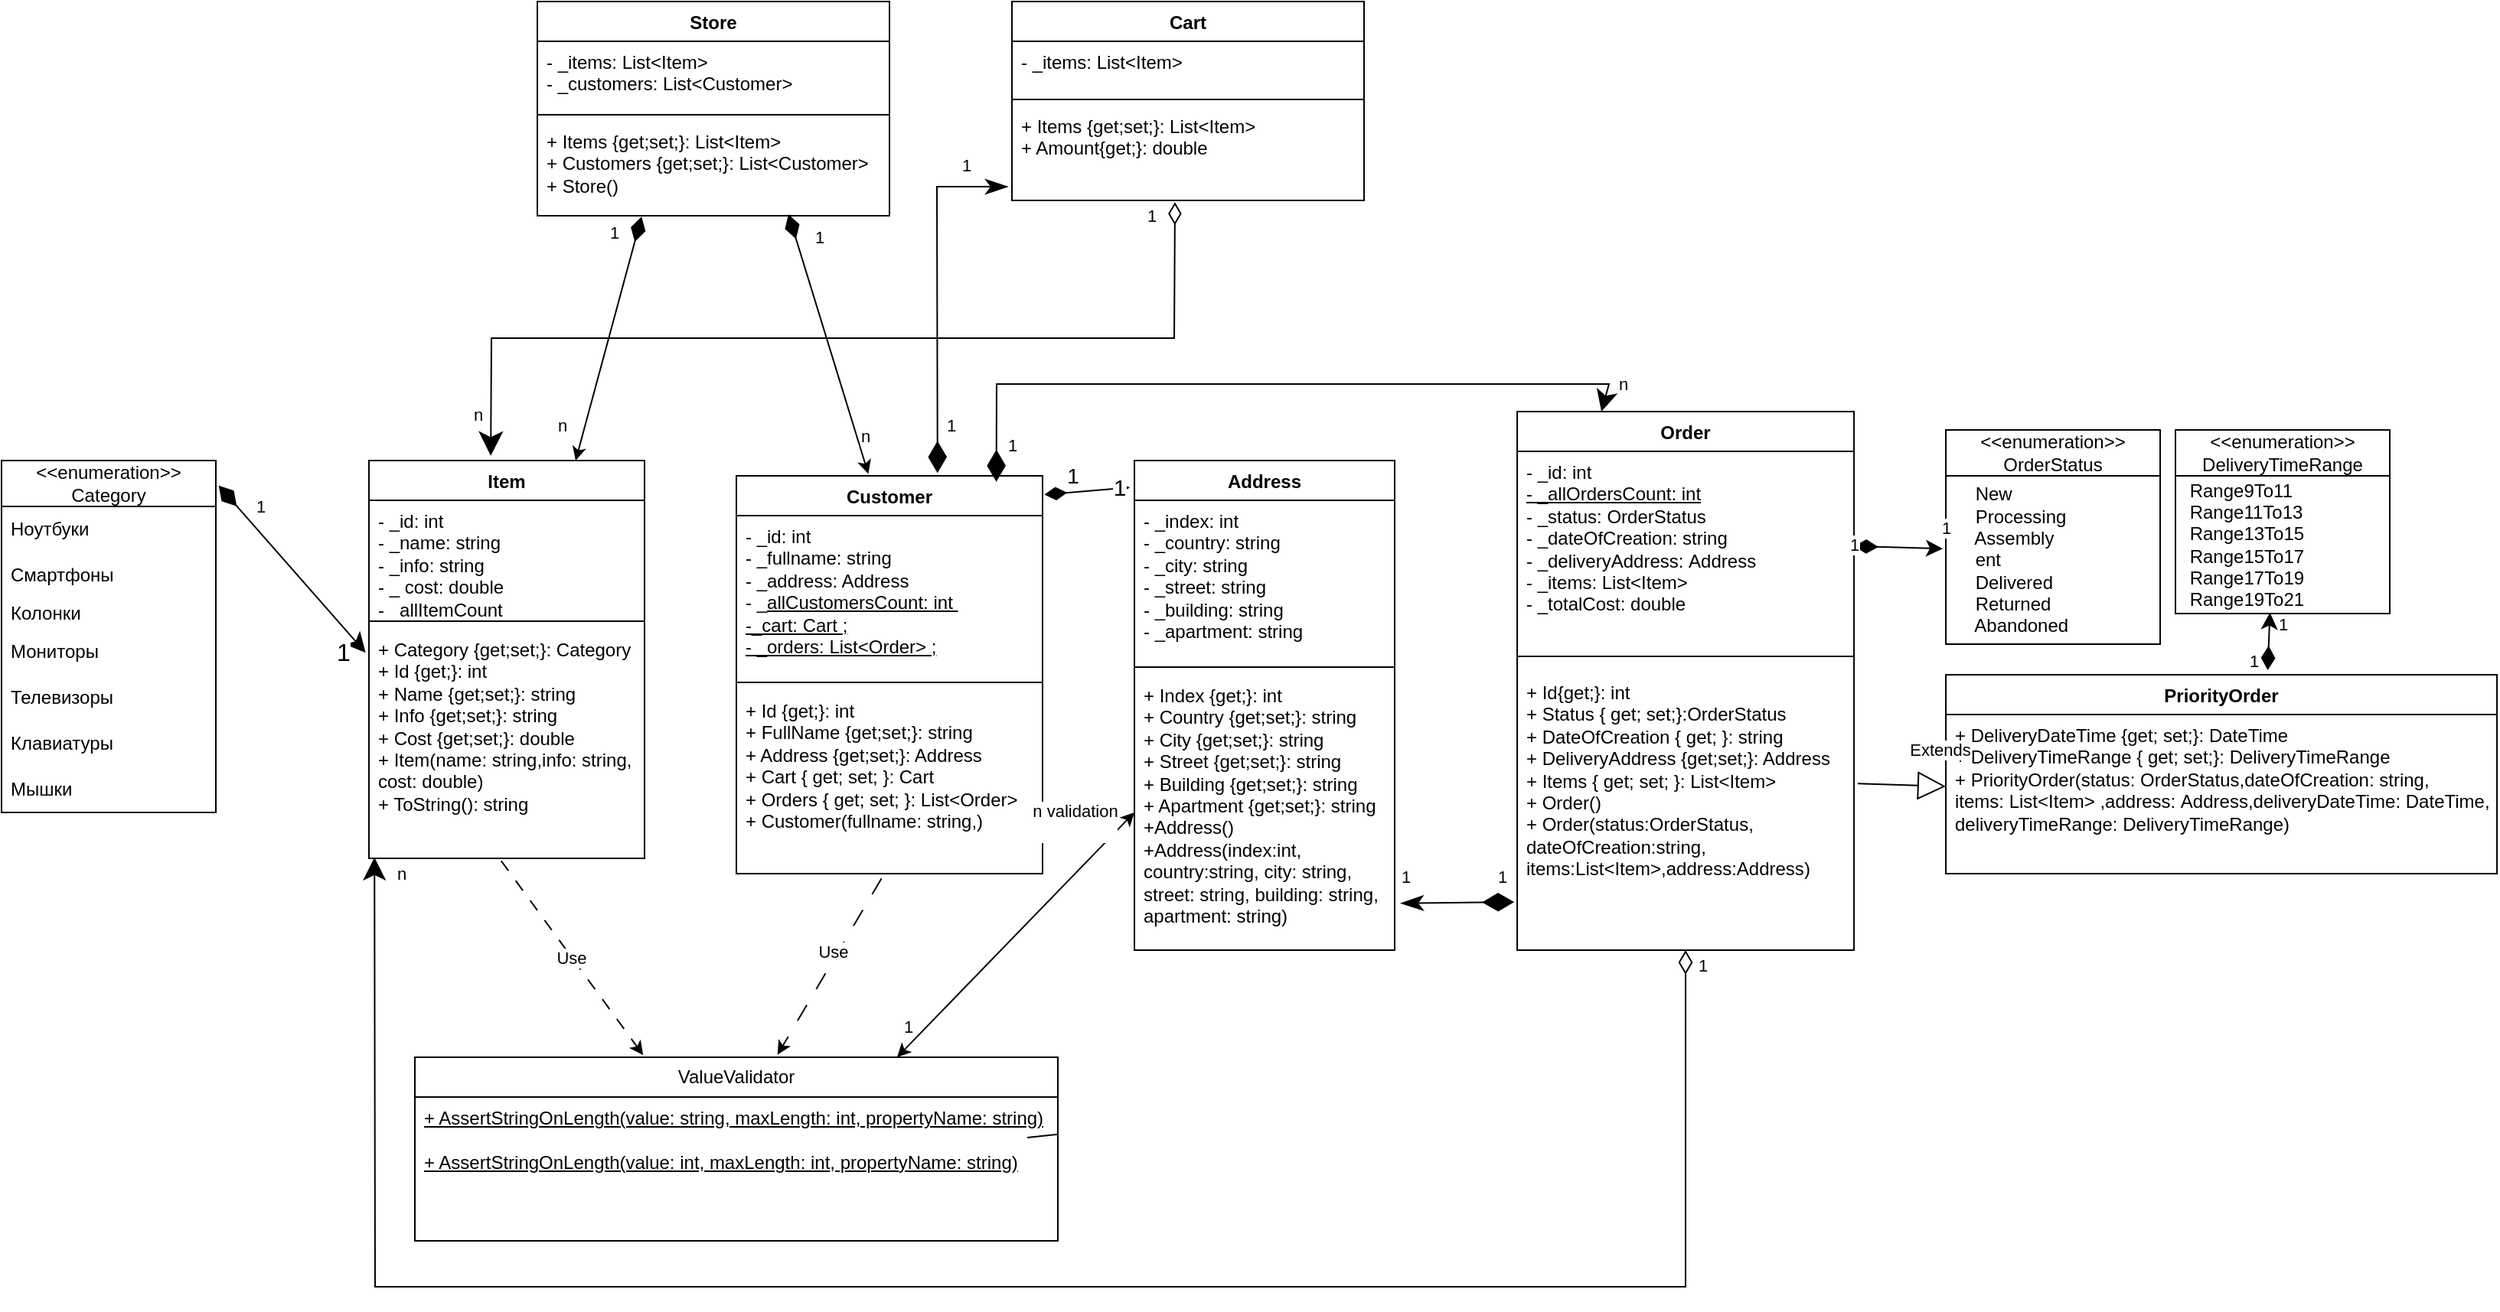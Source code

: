 <mxfile version="24.7.17">
  <diagram name="Страница — 1" id="bSJZbhXd8VlQ9XZKoLv6">
    <mxGraphModel dx="2327" dy="2116" grid="1" gridSize="10" guides="1" tooltips="1" connect="1" arrows="1" fold="1" page="1" pageScale="1" pageWidth="827" pageHeight="1169" math="0" shadow="0">
      <root>
        <mxCell id="0" />
        <mxCell id="1" parent="0" />
        <mxCell id="CBX8Peww-ikw76v_2hch-1" value="Item&lt;div&gt;&lt;br&gt;&lt;/div&gt;" style="swimlane;fontStyle=1;align=center;verticalAlign=top;childLayout=stackLayout;horizontal=1;startSize=26;horizontalStack=0;resizeParent=1;resizeParentMax=0;resizeLast=0;collapsible=1;marginBottom=0;whiteSpace=wrap;html=1;" parent="1" vertex="1">
          <mxGeometry x="150" y="60" width="180" height="260" as="geometry">
            <mxRectangle x="70" y="60" width="60" height="40" as="alternateBounds" />
          </mxGeometry>
        </mxCell>
        <mxCell id="CBX8Peww-ikw76v_2hch-2" value="- _id: int&lt;div&gt;- _name: string&lt;/div&gt;&lt;div&gt;- _info: string&lt;/div&gt;&lt;div&gt;- _ cost: double&lt;/div&gt;&lt;div&gt;- _&lt;u&gt;allItemCount&lt;/u&gt;&lt;/div&gt;" style="text;strokeColor=none;fillColor=none;align=left;verticalAlign=top;spacingLeft=4;spacingRight=4;overflow=hidden;rotatable=0;points=[[0,0.5],[1,0.5]];portConstraint=eastwest;whiteSpace=wrap;html=1;" parent="CBX8Peww-ikw76v_2hch-1" vertex="1">
          <mxGeometry y="26" width="180" height="74" as="geometry" />
        </mxCell>
        <mxCell id="CBX8Peww-ikw76v_2hch-3" value="" style="line;strokeWidth=1;fillColor=none;align=left;verticalAlign=middle;spacingTop=-1;spacingLeft=3;spacingRight=3;rotatable=0;labelPosition=right;points=[];portConstraint=eastwest;strokeColor=inherit;" parent="CBX8Peww-ikw76v_2hch-1" vertex="1">
          <mxGeometry y="100" width="180" height="10" as="geometry" />
        </mxCell>
        <mxCell id="CBX8Peww-ikw76v_2hch-4" value="&lt;div&gt;+ Category {get;set;}: Category&lt;/div&gt;+ Id {get;}: int&lt;div&gt;+ Name {get;set;}: string&lt;/div&gt;&lt;div&gt;+ Info {get;set;}: string&lt;/div&gt;&lt;div&gt;+ Cost {get;set;}: double&lt;/div&gt;&lt;div&gt;+ Item(name: string,info: string, cost: double)&lt;/div&gt;&lt;div&gt;+ ToString(): string&lt;/div&gt;" style="text;strokeColor=none;fillColor=none;align=left;verticalAlign=top;spacingLeft=4;spacingRight=4;overflow=hidden;rotatable=0;points=[[0,0.5],[1,0.5]];portConstraint=eastwest;whiteSpace=wrap;html=1;" parent="CBX8Peww-ikw76v_2hch-1" vertex="1">
          <mxGeometry y="110" width="180" height="150" as="geometry" />
        </mxCell>
        <mxCell id="CBX8Peww-ikw76v_2hch-14" value="Customer" style="swimlane;fontStyle=1;align=center;verticalAlign=top;childLayout=stackLayout;horizontal=1;startSize=26;horizontalStack=0;resizeParent=1;resizeParentMax=0;resizeLast=0;collapsible=1;marginBottom=0;whiteSpace=wrap;html=1;" parent="1" vertex="1">
          <mxGeometry x="390" y="70" width="200" height="260" as="geometry" />
        </mxCell>
        <mxCell id="CBX8Peww-ikw76v_2hch-15" value="- _id: int&lt;div&gt;- _fullname: string&lt;/div&gt;&lt;div&gt;- _address: Address&lt;/div&gt;&lt;div&gt;- _&lt;u&gt;allCustomersCount: int&amp;nbsp;&lt;/u&gt;&lt;br&gt;&lt;/div&gt;&lt;div&gt;&lt;u&gt;-_cart:&amp;nbsp;&lt;/u&gt;&lt;u style=&quot;background-color: initial;&quot;&gt;Cart&amp;nbsp;&lt;/u&gt;&lt;u style=&quot;background-color: initial;&quot;&gt;;&lt;/u&gt;&lt;/div&gt;&lt;div&gt;&lt;u style=&quot;background-color: initial;&quot;&gt;- _orders:&amp;nbsp;&lt;/u&gt;&lt;u style=&quot;background-color: initial;&quot;&gt;List&amp;lt;Order&amp;gt;&amp;nbsp;&lt;/u&gt;&lt;u style=&quot;background-color: initial;&quot;&gt;;&lt;/u&gt;&lt;/div&gt;" style="text;strokeColor=none;fillColor=none;align=left;verticalAlign=top;spacingLeft=4;spacingRight=4;overflow=hidden;rotatable=0;points=[[0,0.5],[1,0.5]];portConstraint=eastwest;whiteSpace=wrap;html=1;" parent="CBX8Peww-ikw76v_2hch-14" vertex="1">
          <mxGeometry y="26" width="200" height="104" as="geometry" />
        </mxCell>
        <mxCell id="CBX8Peww-ikw76v_2hch-16" value="" style="line;strokeWidth=1;fillColor=none;align=left;verticalAlign=middle;spacingTop=-1;spacingLeft=3;spacingRight=3;rotatable=0;labelPosition=right;points=[];portConstraint=eastwest;strokeColor=inherit;" parent="CBX8Peww-ikw76v_2hch-14" vertex="1">
          <mxGeometry y="130" width="200" height="10" as="geometry" />
        </mxCell>
        <mxCell id="CBX8Peww-ikw76v_2hch-17" value="+ Id {get;}: int&lt;div&gt;+ FullName {get;set;}: string&lt;/div&gt;&lt;div&gt;+ Address {get;set;}: Address&lt;/div&gt;&lt;div&gt;+ Cart { get; set; }:&amp;nbsp;&lt;span style=&quot;background-color: initial;&quot;&gt;Cart&lt;/span&gt;&lt;span style=&quot;background-color: initial;&quot;&gt;&amp;nbsp;&lt;/span&gt;&lt;/div&gt;&lt;div&gt;&lt;span style=&quot;background-color: initial;&quot;&gt;+&amp;nbsp;&lt;/span&gt;&lt;span style=&quot;background-color: initial;&quot;&gt;Orders { get; set; }:&amp;nbsp;&lt;/span&gt;&lt;span style=&quot;background-color: initial;&quot;&gt;List&amp;lt;Order&amp;gt;&lt;/span&gt;&lt;/div&gt;&lt;div&gt;+ Customer(fullname: string,)&lt;/div&gt;&lt;div&gt;&lt;br&gt;&lt;/div&gt;" style="text;strokeColor=none;fillColor=none;align=left;verticalAlign=top;spacingLeft=4;spacingRight=4;overflow=hidden;rotatable=0;points=[[0,0.5],[1,0.5]];portConstraint=eastwest;whiteSpace=wrap;html=1;" parent="CBX8Peww-ikw76v_2hch-14" vertex="1">
          <mxGeometry y="140" width="200" height="120" as="geometry" />
        </mxCell>
        <mxCell id="CBX8Peww-ikw76v_2hch-33" value="ValueValidator" style="swimlane;fontStyle=0;childLayout=stackLayout;horizontal=1;startSize=26;fillColor=none;horizontalStack=0;resizeParent=1;resizeParentMax=0;resizeLast=0;collapsible=1;marginBottom=0;whiteSpace=wrap;html=1;" parent="1" vertex="1">
          <mxGeometry x="180" y="450" width="420" height="120" as="geometry" />
        </mxCell>
        <mxCell id="CBX8Peww-ikw76v_2hch-37" value="" style="endArrow=none;html=1;rounded=0;" parent="CBX8Peww-ikw76v_2hch-33" source="CBX8Peww-ikw76v_2hch-34" edge="1">
          <mxGeometry width="50" height="50" relative="1" as="geometry">
            <mxPoint x="10" y="52.5" as="sourcePoint" />
            <mxPoint x="400" y="52.5" as="targetPoint" />
          </mxGeometry>
        </mxCell>
        <mxCell id="CBX8Peww-ikw76v_2hch-34" value="&lt;u&gt;+ AssertStringOnLength(value: string, maxLength: int, propertyName: string)&lt;/u&gt;&lt;div&gt;&lt;u&gt;&lt;br&gt;&lt;/u&gt;&lt;/div&gt;&lt;div&gt;&lt;u&gt;+ AssertStringOnLength(value: int, maxLength: int, propertyName: string)&lt;/u&gt;&lt;u&gt;&lt;br&gt;&lt;/u&gt;&lt;/div&gt;" style="text;strokeColor=none;fillColor=none;align=left;verticalAlign=top;spacingLeft=4;spacingRight=4;overflow=hidden;rotatable=0;points=[[0,0.5],[1,0.5]];portConstraint=eastwest;whiteSpace=wrap;html=1;" parent="CBX8Peww-ikw76v_2hch-33" vertex="1">
          <mxGeometry y="26" width="420" height="94" as="geometry" />
        </mxCell>
        <mxCell id="CBX8Peww-ikw76v_2hch-41" value="" style="endArrow=classic;html=1;rounded=0;entryX=0.355;entryY=-0.012;entryDx=0;entryDy=0;entryPerimeter=0;exitX=0.48;exitY=1.011;exitDx=0;exitDy=0;exitPerimeter=0;dashed=1;dashPattern=8 8;" parent="1" source="CBX8Peww-ikw76v_2hch-4" target="CBX8Peww-ikw76v_2hch-33" edge="1">
          <mxGeometry width="50" height="50" relative="1" as="geometry">
            <mxPoint x="280" y="250" as="sourcePoint" />
            <mxPoint x="330" y="190" as="targetPoint" />
            <Array as="points" />
          </mxGeometry>
        </mxCell>
        <mxCell id="4SDJ4fhKCecKqSX8BGgf-19" value="Use" style="edgeLabel;html=1;align=center;verticalAlign=middle;resizable=0;points=[];" vertex="1" connectable="0" parent="CBX8Peww-ikw76v_2hch-41">
          <mxGeometry x="-0.008" y="-1" relative="1" as="geometry">
            <mxPoint as="offset" />
          </mxGeometry>
        </mxCell>
        <mxCell id="CBX8Peww-ikw76v_2hch-44" value="" style="endArrow=classic;html=1;rounded=0;entryX=0.564;entryY=-0.014;entryDx=0;entryDy=0;entryPerimeter=0;exitX=0.474;exitY=1.026;exitDx=0;exitDy=0;exitPerimeter=0;dashed=1;dashPattern=12 12;" parent="1" source="CBX8Peww-ikw76v_2hch-17" target="CBX8Peww-ikw76v_2hch-33" edge="1">
          <mxGeometry width="50" height="50" relative="1" as="geometry">
            <mxPoint x="490.0" y="419.804" as="sourcePoint" />
            <mxPoint x="422.48" y="470.0" as="targetPoint" />
          </mxGeometry>
        </mxCell>
        <mxCell id="4SDJ4fhKCecKqSX8BGgf-18" value="Use" style="edgeLabel;html=1;align=center;verticalAlign=middle;resizable=0;points=[];" vertex="1" connectable="0" parent="CBX8Peww-ikw76v_2hch-44">
          <mxGeometry x="-0.141" y="-3" relative="1" as="geometry">
            <mxPoint as="offset" />
          </mxGeometry>
        </mxCell>
        <mxCell id="-jvOCAUqFoUlGoQlLWJj-3" value="&lt;div&gt;&amp;lt;&amp;lt;enumeration&amp;gt;&amp;gt;&lt;/div&gt;Category" style="swimlane;fontStyle=0;childLayout=stackLayout;horizontal=1;startSize=30;horizontalStack=0;resizeParent=1;resizeParentMax=0;resizeLast=0;collapsible=1;marginBottom=0;whiteSpace=wrap;html=1;" parent="1" vertex="1">
          <mxGeometry x="-90" y="60" width="140" height="230" as="geometry" />
        </mxCell>
        <mxCell id="-jvOCAUqFoUlGoQlLWJj-4" value="Ноутбуки" style="text;strokeColor=none;fillColor=none;align=left;verticalAlign=middle;spacingLeft=4;spacingRight=4;overflow=hidden;points=[[0,0.5],[1,0.5]];portConstraint=eastwest;rotatable=0;whiteSpace=wrap;html=1;" parent="-jvOCAUqFoUlGoQlLWJj-3" vertex="1">
          <mxGeometry y="30" width="140" height="30" as="geometry" />
        </mxCell>
        <mxCell id="-jvOCAUqFoUlGoQlLWJj-5" value="Смартфоны" style="text;strokeColor=none;fillColor=none;align=left;verticalAlign=middle;spacingLeft=4;spacingRight=4;overflow=hidden;points=[[0,0.5],[1,0.5]];portConstraint=eastwest;rotatable=0;whiteSpace=wrap;html=1;" parent="-jvOCAUqFoUlGoQlLWJj-3" vertex="1">
          <mxGeometry y="60" width="140" height="30" as="geometry" />
        </mxCell>
        <mxCell id="-jvOCAUqFoUlGoQlLWJj-6" value="Колонки&lt;div&gt;&lt;br&gt;&lt;/div&gt;" style="text;strokeColor=none;fillColor=none;align=left;verticalAlign=middle;spacingLeft=4;spacingRight=4;overflow=hidden;points=[[0,0.5],[1,0.5]];portConstraint=eastwest;rotatable=0;whiteSpace=wrap;html=1;" parent="-jvOCAUqFoUlGoQlLWJj-3" vertex="1">
          <mxGeometry y="90" width="140" height="20" as="geometry" />
        </mxCell>
        <mxCell id="-jvOCAUqFoUlGoQlLWJj-7" value="&lt;div&gt;Мониторы&lt;/div&gt;" style="text;strokeColor=none;fillColor=none;align=left;verticalAlign=middle;spacingLeft=4;spacingRight=4;overflow=hidden;points=[[0,0.5],[1,0.5]];portConstraint=eastwest;rotatable=0;whiteSpace=wrap;html=1;" parent="-jvOCAUqFoUlGoQlLWJj-3" vertex="1">
          <mxGeometry y="110" width="140" height="30" as="geometry" />
        </mxCell>
        <mxCell id="-jvOCAUqFoUlGoQlLWJj-9" value="&lt;div&gt;Телевизоры&lt;/div&gt;" style="text;strokeColor=none;fillColor=none;align=left;verticalAlign=middle;spacingLeft=4;spacingRight=4;overflow=hidden;points=[[0,0.5],[1,0.5]];portConstraint=eastwest;rotatable=0;whiteSpace=wrap;html=1;" parent="-jvOCAUqFoUlGoQlLWJj-3" vertex="1">
          <mxGeometry y="140" width="140" height="30" as="geometry" />
        </mxCell>
        <mxCell id="-jvOCAUqFoUlGoQlLWJj-10" value="&lt;div&gt;Клавиатуры&lt;/div&gt;" style="text;strokeColor=none;fillColor=none;align=left;verticalAlign=middle;spacingLeft=4;spacingRight=4;overflow=hidden;points=[[0,0.5],[1,0.5]];portConstraint=eastwest;rotatable=0;whiteSpace=wrap;html=1;" parent="-jvOCAUqFoUlGoQlLWJj-3" vertex="1">
          <mxGeometry y="170" width="140" height="30" as="geometry" />
        </mxCell>
        <mxCell id="-jvOCAUqFoUlGoQlLWJj-8" value="&lt;div&gt;Мышки&lt;/div&gt;" style="text;strokeColor=none;fillColor=none;align=left;verticalAlign=middle;spacingLeft=4;spacingRight=4;overflow=hidden;points=[[0,0.5],[1,0.5]];portConstraint=eastwest;rotatable=0;whiteSpace=wrap;html=1;" parent="-jvOCAUqFoUlGoQlLWJj-3" vertex="1">
          <mxGeometry y="200" width="140" height="30" as="geometry" />
        </mxCell>
        <mxCell id="-jvOCAUqFoUlGoQlLWJj-11" value="1" style="endArrow=classic;startArrow=diamondThin;html=1;rounded=0;exitX=1.013;exitY=0.071;exitDx=0;exitDy=0;exitPerimeter=0;entryX=-0.012;entryY=0.104;entryDx=0;entryDy=0;entryPerimeter=0;startFill=1;labelPosition=right;verticalLabelPosition=middle;align=left;verticalAlign=middle;fontSize=16;horizontal=1;sourcePerimeterSpacing=6;endSize=10;startSize=15;" parent="1" source="-jvOCAUqFoUlGoQlLWJj-3" target="CBX8Peww-ikw76v_2hch-4" edge="1">
          <mxGeometry x="0.798" y="-15" width="50" height="50" relative="1" as="geometry">
            <mxPoint x="70.0" y="107.25" as="sourcePoint" />
            <mxPoint x="152.14" y="204.25" as="targetPoint" />
            <mxPoint as="offset" />
            <Array as="points" />
          </mxGeometry>
        </mxCell>
        <mxCell id="mxS2oQHGdXcPrg1Cj4dg-13" value="1" style="edgeLabel;html=1;align=center;verticalAlign=middle;resizable=0;points=[];" parent="-jvOCAUqFoUlGoQlLWJj-11" vertex="1" connectable="0">
          <mxGeometry x="-0.47" relative="1" as="geometry">
            <mxPoint x="2" y="-16" as="offset" />
          </mxGeometry>
        </mxCell>
        <mxCell id="mxS2oQHGdXcPrg1Cj4dg-1" value="Address" style="swimlane;fontStyle=1;align=center;verticalAlign=top;childLayout=stackLayout;horizontal=1;startSize=26;horizontalStack=0;resizeParent=1;resizeParentMax=0;resizeLast=0;collapsible=1;marginBottom=0;whiteSpace=wrap;html=1;" parent="1" vertex="1">
          <mxGeometry x="650" y="60" width="170" height="320" as="geometry" />
        </mxCell>
        <mxCell id="mxS2oQHGdXcPrg1Cj4dg-2" value="- _index: int&lt;div&gt;- _country: string&lt;/div&gt;&lt;div&gt;- _city: string&lt;br&gt;&lt;/div&gt;&lt;div&gt;- _street: string&lt;br&gt;&lt;/div&gt;&lt;div&gt;- _building: string&lt;br&gt;&lt;/div&gt;&lt;div&gt;- _apartment: string&lt;br&gt;&lt;/div&gt;" style="text;strokeColor=none;fillColor=none;align=left;verticalAlign=top;spacingLeft=4;spacingRight=4;overflow=hidden;rotatable=0;points=[[0,0.5],[1,0.5]];portConstraint=eastwest;whiteSpace=wrap;html=1;" parent="mxS2oQHGdXcPrg1Cj4dg-1" vertex="1">
          <mxGeometry y="26" width="170" height="104" as="geometry" />
        </mxCell>
        <mxCell id="mxS2oQHGdXcPrg1Cj4dg-3" value="" style="line;strokeWidth=1;fillColor=none;align=left;verticalAlign=middle;spacingTop=-1;spacingLeft=3;spacingRight=3;rotatable=0;labelPosition=right;points=[];portConstraint=eastwest;strokeColor=inherit;" parent="mxS2oQHGdXcPrg1Cj4dg-1" vertex="1">
          <mxGeometry y="130" width="170" height="10" as="geometry" />
        </mxCell>
        <mxCell id="mxS2oQHGdXcPrg1Cj4dg-4" value="+ Index {get;}: int&lt;div&gt;+ Country {get;set;}: string&lt;/div&gt;&lt;div&gt;+ City {get;set;}: string&lt;/div&gt;&lt;div&gt;+ Street {get;set;}: string&lt;br&gt;&lt;/div&gt;&lt;div&gt;+ Building {get;set;}: string&lt;br&gt;&lt;/div&gt;&lt;div&gt;+ Apartment {get;set;}: string&lt;br&gt;&lt;/div&gt;&lt;div&gt;+Address()&lt;/div&gt;&lt;div&gt;+Address(index:int, country:string, city: string, street: string, building: string, apartment: string)&lt;br&gt;&lt;/div&gt;" style="text;strokeColor=none;fillColor=none;align=left;verticalAlign=top;spacingLeft=4;spacingRight=4;overflow=hidden;rotatable=0;points=[[0,0.5],[1,0.5]];portConstraint=eastwest;whiteSpace=wrap;html=1;" parent="mxS2oQHGdXcPrg1Cj4dg-1" vertex="1">
          <mxGeometry y="140" width="170" height="180" as="geometry" />
        </mxCell>
        <mxCell id="mxS2oQHGdXcPrg1Cj4dg-7" value="1" style="endArrow=classic;startArrow=diamondThin;html=1;rounded=0;entryX=-0.017;entryY=0.055;entryDx=0;entryDy=0;entryPerimeter=0;exitX=1.006;exitY=0.047;exitDx=0;exitDy=0;exitPerimeter=0;startFill=1;startSize=12;fontSize=15;" parent="1" source="CBX8Peww-ikw76v_2hch-14" target="mxS2oQHGdXcPrg1Cj4dg-1" edge="1">
          <mxGeometry x="0.747" y="1" width="50" height="50" relative="1" as="geometry">
            <mxPoint x="560" y="200" as="sourcePoint" />
            <mxPoint x="610" y="150" as="targetPoint" />
            <mxPoint as="offset" />
          </mxGeometry>
        </mxCell>
        <mxCell id="mxS2oQHGdXcPrg1Cj4dg-8" value="&lt;font style=&quot;font-size: 14px;&quot;&gt;1&lt;/font&gt;" style="text;html=1;align=center;verticalAlign=middle;whiteSpace=wrap;rounded=0;" parent="1" vertex="1">
          <mxGeometry x="600" y="60" width="20" height="20" as="geometry" />
        </mxCell>
        <mxCell id="yHyRr1Zge0281pwU12AB-2" value="1" style="endArrow=classic;startArrow=classic;html=1;rounded=0;entryX=0;entryY=0.5;entryDx=0;entryDy=0;exitX=0.75;exitY=0;exitDx=0;exitDy=0;" parent="1" source="CBX8Peww-ikw76v_2hch-33" target="mxS2oQHGdXcPrg1Cj4dg-4" edge="1">
          <mxGeometry x="-0.825" y="9" width="50" height="50" relative="1" as="geometry">
            <mxPoint x="550" y="370" as="sourcePoint" />
            <mxPoint x="600" y="320" as="targetPoint" />
            <mxPoint as="offset" />
          </mxGeometry>
        </mxCell>
        <mxCell id="yHyRr1Zge0281pwU12AB-3" value="n validation&lt;div&gt;&lt;br&gt;&lt;/div&gt;" style="edgeLabel;html=1;align=center;verticalAlign=middle;resizable=0;points=[];" parent="yHyRr1Zge0281pwU12AB-2" vertex="1" connectable="0">
          <mxGeometry x="0.094" y="3" relative="1" as="geometry">
            <mxPoint x="33" y="-65" as="offset" />
          </mxGeometry>
        </mxCell>
        <mxCell id="yHyRr1Zge0281pwU12AB-4" value="Store" style="swimlane;fontStyle=1;align=center;verticalAlign=top;childLayout=stackLayout;horizontal=1;startSize=26;horizontalStack=0;resizeParent=1;resizeParentMax=0;resizeLast=0;collapsible=1;marginBottom=0;whiteSpace=wrap;html=1;" parent="1" vertex="1">
          <mxGeometry x="260" y="-240" width="230" height="140" as="geometry" />
        </mxCell>
        <mxCell id="yHyRr1Zge0281pwU12AB-5" value="- _items: List&amp;lt;Item&amp;gt;&lt;div&gt;- _customers: List&amp;lt;Customer&amp;gt;&lt;br&gt;&lt;/div&gt;&lt;div&gt;&lt;br&gt;&lt;/div&gt;" style="text;strokeColor=none;fillColor=none;align=left;verticalAlign=top;spacingLeft=4;spacingRight=4;overflow=hidden;rotatable=0;points=[[0,0.5],[1,0.5]];portConstraint=eastwest;whiteSpace=wrap;html=1;" parent="yHyRr1Zge0281pwU12AB-4" vertex="1">
          <mxGeometry y="26" width="230" height="44" as="geometry" />
        </mxCell>
        <mxCell id="yHyRr1Zge0281pwU12AB-6" value="" style="line;strokeWidth=1;fillColor=none;align=left;verticalAlign=middle;spacingTop=-1;spacingLeft=3;spacingRight=3;rotatable=0;labelPosition=right;points=[];portConstraint=eastwest;strokeColor=inherit;" parent="yHyRr1Zge0281pwU12AB-4" vertex="1">
          <mxGeometry y="70" width="230" height="8" as="geometry" />
        </mxCell>
        <mxCell id="yHyRr1Zge0281pwU12AB-7" value="+ Items {get;set;}: List&amp;lt;Item&amp;gt;&lt;div&gt;+ Customers {get;set;}: List&amp;lt;Customer&amp;gt;&lt;/div&gt;&lt;div&gt;+ Store()&lt;/div&gt;" style="text;strokeColor=none;fillColor=none;align=left;verticalAlign=top;spacingLeft=4;spacingRight=4;overflow=hidden;rotatable=0;points=[[0,0.5],[1,0.5]];portConstraint=eastwest;whiteSpace=wrap;html=1;" parent="yHyRr1Zge0281pwU12AB-4" vertex="1">
          <mxGeometry y="78" width="230" height="62" as="geometry" />
        </mxCell>
        <mxCell id="yHyRr1Zge0281pwU12AB-8" value="" style="endArrow=diamondThin;startArrow=classic;html=1;rounded=0;entryX=0.296;entryY=1.01;entryDx=0;entryDy=0;entryPerimeter=0;exitX=0.75;exitY=0;exitDx=0;exitDy=0;endFill=1;endSize=14;" parent="1" source="CBX8Peww-ikw76v_2hch-1" target="yHyRr1Zge0281pwU12AB-7" edge="1">
          <mxGeometry width="50" height="50" relative="1" as="geometry">
            <mxPoint x="290" y="-20" as="sourcePoint" />
            <mxPoint x="340" y="-70" as="targetPoint" />
          </mxGeometry>
        </mxCell>
        <mxCell id="yHyRr1Zge0281pwU12AB-10" value="1" style="edgeLabel;html=1;align=center;verticalAlign=middle;resizable=0;points=[];" parent="yHyRr1Zge0281pwU12AB-8" vertex="1" connectable="0">
          <mxGeometry x="0.077" y="-1" relative="1" as="geometry">
            <mxPoint x="1" y="-64" as="offset" />
          </mxGeometry>
        </mxCell>
        <mxCell id="yHyRr1Zge0281pwU12AB-9" value="" style="endArrow=diamondThin;startArrow=classic;html=1;rounded=0;exitX=0.431;exitY=-0.005;exitDx=0;exitDy=0;exitPerimeter=0;endFill=1;endSize=14;" parent="1" source="CBX8Peww-ikw76v_2hch-14" edge="1">
          <mxGeometry width="50" height="50" relative="1" as="geometry">
            <mxPoint x="370" y="60" as="sourcePoint" />
            <mxPoint x="424" y="-101" as="targetPoint" />
          </mxGeometry>
        </mxCell>
        <mxCell id="yHyRr1Zge0281pwU12AB-12" value="1" style="edgeLabel;html=1;align=center;verticalAlign=middle;resizable=0;points=[];" parent="yHyRr1Zge0281pwU12AB-9" vertex="1" connectable="0">
          <mxGeometry x="0.237" y="-3" relative="1" as="geometry">
            <mxPoint x="-3" y="-49" as="offset" />
          </mxGeometry>
        </mxCell>
        <mxCell id="yHyRr1Zge0281pwU12AB-13" value="n" style="edgeLabel;html=1;align=center;verticalAlign=middle;resizable=0;points=[];" parent="yHyRr1Zge0281pwU12AB-9" vertex="1" connectable="0">
          <mxGeometry x="0.094" relative="1" as="geometry">
            <mxPoint x="26" y="68" as="offset" />
          </mxGeometry>
        </mxCell>
        <mxCell id="yHyRr1Zge0281pwU12AB-11" value="n" style="edgeLabel;html=1;align=center;verticalAlign=middle;resizable=0;points=[];" parent="1" vertex="1" connectable="0">
          <mxGeometry x="320.002" y="-70.004" as="geometry">
            <mxPoint x="-44" y="107" as="offset" />
          </mxGeometry>
        </mxCell>
        <mxCell id="4SDJ4fhKCecKqSX8BGgf-1" value="Order&lt;div&gt;&lt;br&gt;&lt;/div&gt;" style="swimlane;fontStyle=1;align=center;verticalAlign=top;childLayout=stackLayout;horizontal=1;startSize=26;horizontalStack=0;resizeParent=1;resizeParentMax=0;resizeLast=0;collapsible=1;marginBottom=0;whiteSpace=wrap;html=1;" vertex="1" parent="1">
          <mxGeometry x="900.03" y="28" width="220" height="352" as="geometry" />
        </mxCell>
        <mxCell id="4SDJ4fhKCecKqSX8BGgf-2" value="- _id: int&lt;br&gt;&lt;u&gt;- _allOrdersCount: int&lt;br&gt;&lt;/u&gt;- _status: OrderStatus&lt;br&gt;- _dateOfCreation: string&lt;br&gt;&lt;div&gt;- _deliveryAddress:&amp;nbsp;&lt;span style=&quot;background-color: initial;&quot;&gt;Address&lt;/span&gt;&lt;br&gt;&lt;/div&gt;&lt;div&gt;&lt;span style=&quot;background-color: initial;&quot;&gt;-&amp;nbsp;&lt;/span&gt;&lt;span style=&quot;background-color: initial;&quot;&gt;_items:&amp;nbsp;&lt;/span&gt;&lt;span style=&quot;background-color: initial;&quot;&gt;List&amp;lt;Item&amp;gt;&lt;/span&gt;&lt;/div&gt;&lt;div&gt;&lt;span style=&quot;background-color: initial;&quot;&gt;- _totalCost:&amp;nbsp;&lt;/span&gt;&lt;span style=&quot;background-color: initial;&quot;&gt;double&lt;/span&gt;&lt;span style=&quot;background-color: initial;&quot;&gt;&lt;br&gt;&lt;/span&gt;&lt;/div&gt;&lt;div&gt;&lt;br&gt;&lt;/div&gt;" style="text;strokeColor=none;fillColor=none;align=left;verticalAlign=top;spacingLeft=4;spacingRight=4;overflow=hidden;rotatable=0;points=[[0,0.5],[1,0.5]];portConstraint=eastwest;whiteSpace=wrap;html=1;" vertex="1" parent="4SDJ4fhKCecKqSX8BGgf-1">
          <mxGeometry y="26" width="220" height="124" as="geometry" />
        </mxCell>
        <mxCell id="4SDJ4fhKCecKqSX8BGgf-3" value="" style="line;strokeWidth=1;fillColor=none;align=left;verticalAlign=middle;spacingTop=-1;spacingLeft=3;spacingRight=3;rotatable=0;labelPosition=right;points=[];portConstraint=eastwest;strokeColor=inherit;" vertex="1" parent="4SDJ4fhKCecKqSX8BGgf-1">
          <mxGeometry y="150" width="220" height="20" as="geometry" />
        </mxCell>
        <mxCell id="4SDJ4fhKCecKqSX8BGgf-4" value="&lt;div&gt;+ Id{get;}: int&lt;/div&gt;&lt;div&gt;+&amp;nbsp;Status { get; set;}:OrderStatus&lt;/div&gt;&lt;div&gt;+ DateOfCreation { get; }: string&lt;/div&gt;&lt;div&gt;+ DeliveryAddress {get;set;}: Address&lt;br&gt;&lt;/div&gt;&lt;div&gt;+ Items { get; set; }:&amp;nbsp;&lt;span style=&quot;background-color: initial;&quot;&gt;List&amp;lt;Item&amp;gt;&lt;/span&gt;&lt;span style=&quot;background-color: initial;&quot;&gt;&amp;nbsp;&lt;/span&gt;&lt;/div&gt;&lt;div&gt;&lt;span style=&quot;background-color: initial;&quot;&gt;+&amp;nbsp;&lt;/span&gt;&lt;span style=&quot;background-color: initial;&quot;&gt;Order()&lt;br&gt;+ Order(&lt;/span&gt;&lt;span style=&quot;background-color: initial;&quot;&gt;status:&lt;/span&gt;&lt;span style=&quot;background-color: initial;&quot;&gt;OrderStatus&lt;/span&gt;&lt;span style=&quot;background-color: initial;&quot;&gt;, dateOfCreation:&lt;/span&gt;&lt;span style=&quot;background-color: initial;&quot;&gt;string&lt;/span&gt;&lt;span style=&quot;background-color: initial;&quot;&gt;,&amp;nbsp; items:&lt;/span&gt;&lt;span style=&quot;background-color: initial;&quot;&gt;List&amp;lt;Item&amp;gt;&lt;/span&gt;&lt;span style=&quot;background-color: initial;&quot;&gt;,address:&lt;/span&gt;&lt;span style=&quot;background-color: initial;&quot;&gt;Address&lt;/span&gt;&lt;span style=&quot;background-color: initial;&quot;&gt;)&lt;/span&gt;&lt;/div&gt;&lt;div&gt;&lt;br&gt;&lt;/div&gt;" style="text;strokeColor=none;fillColor=none;align=left;verticalAlign=top;spacingLeft=4;spacingRight=4;overflow=hidden;rotatable=0;points=[[0,0.5],[1,0.5]];portConstraint=eastwest;whiteSpace=wrap;html=1;" vertex="1" parent="4SDJ4fhKCecKqSX8BGgf-1">
          <mxGeometry y="170" width="220" height="182" as="geometry" />
        </mxCell>
        <mxCell id="4SDJ4fhKCecKqSX8BGgf-5" value="" style="endArrow=classicThin;startArrow=diamondThin;html=1;rounded=0;exitX=-0.009;exitY=0.827;exitDx=0;exitDy=0;exitPerimeter=0;entryX=1.023;entryY=0.83;entryDx=0;entryDy=0;entryPerimeter=0;endFill=1;startFill=1;sourcePerimeterSpacing=0;endSize=12;startSize=18;" edge="1" parent="1" source="4SDJ4fhKCecKqSX8BGgf-4" target="mxS2oQHGdXcPrg1Cj4dg-4">
          <mxGeometry width="50" height="50" relative="1" as="geometry">
            <mxPoint x="930" y="360" as="sourcePoint" />
            <mxPoint x="980" y="310" as="targetPoint" />
          </mxGeometry>
        </mxCell>
        <mxCell id="4SDJ4fhKCecKqSX8BGgf-6" value="1" style="edgeLabel;html=1;align=center;verticalAlign=middle;resizable=0;points=[];" vertex="1" connectable="0" parent="4SDJ4fhKCecKqSX8BGgf-5">
          <mxGeometry x="-0.19" y="2" relative="1" as="geometry">
            <mxPoint x="-41" y="-19" as="offset" />
          </mxGeometry>
        </mxCell>
        <mxCell id="4SDJ4fhKCecKqSX8BGgf-16" value="1" style="edgeLabel;html=1;align=center;verticalAlign=middle;resizable=0;points=[];" vertex="1" connectable="0" parent="4SDJ4fhKCecKqSX8BGgf-5">
          <mxGeometry x="-0.19" y="2" relative="1" as="geometry">
            <mxPoint x="22" y="-19" as="offset" />
          </mxGeometry>
        </mxCell>
        <mxCell id="4SDJ4fhKCecKqSX8BGgf-20" value="" style="endArrow=diamondThin;startArrow=classic;html=1;rounded=0;entryX=0.849;entryY=0.015;entryDx=0;entryDy=0;entryPerimeter=0;exitX=0.25;exitY=0;exitDx=0;exitDy=0;startFill=1;endFill=1;endSize=18;startSize=11;" edge="1" parent="1" source="4SDJ4fhKCecKqSX8BGgf-1" target="CBX8Peww-ikw76v_2hch-14">
          <mxGeometry width="50" height="50" relative="1" as="geometry">
            <mxPoint x="630" y="470" as="sourcePoint" />
            <mxPoint x="680" y="420" as="targetPoint" />
            <Array as="points">
              <mxPoint x="960" y="10" />
              <mxPoint x="850" y="10" />
              <mxPoint x="750" y="10" />
              <mxPoint x="560" y="10" />
            </Array>
          </mxGeometry>
        </mxCell>
        <mxCell id="4SDJ4fhKCecKqSX8BGgf-21" value="1" style="edgeLabel;html=1;align=center;verticalAlign=middle;resizable=0;points=[];" vertex="1" connectable="0" parent="4SDJ4fhKCecKqSX8BGgf-20">
          <mxGeometry x="-0.024" y="-1" relative="1" as="geometry">
            <mxPoint x="-173" y="41" as="offset" />
          </mxGeometry>
        </mxCell>
        <mxCell id="4SDJ4fhKCecKqSX8BGgf-22" value="n" style="edgeLabel;html=1;align=center;verticalAlign=middle;resizable=0;points=[];" vertex="1" connectable="0" parent="4SDJ4fhKCecKqSX8BGgf-20">
          <mxGeometry x="-0.024" y="-1" relative="1" as="geometry">
            <mxPoint x="226" y="1" as="offset" />
          </mxGeometry>
        </mxCell>
        <mxCell id="4SDJ4fhKCecKqSX8BGgf-23" value="&lt;div&gt;&amp;lt;&amp;lt;enumeration&amp;gt;&amp;gt;&lt;/div&gt;&lt;div&gt;OrderStatus&lt;/div&gt;" style="swimlane;fontStyle=0;childLayout=stackLayout;horizontal=1;startSize=30;horizontalStack=0;resizeParent=1;resizeParentMax=0;resizeLast=0;collapsible=1;marginBottom=0;whiteSpace=wrap;html=1;" vertex="1" parent="1">
          <mxGeometry x="1180.03" y="40" width="140" height="140" as="geometry" />
        </mxCell>
        <mxCell id="4SDJ4fhKCecKqSX8BGgf-30" value="&lt;div&gt;&amp;nbsp; &amp;nbsp; New&lt;/div&gt;&lt;div&gt;&amp;nbsp; &amp;nbsp; Processing&lt;/div&gt;&lt;div&gt;&amp;nbsp; &amp;nbsp; Assembly&lt;/div&gt;&lt;div&gt;&amp;nbsp; &amp;nbsp; ent&lt;/div&gt;&lt;div&gt;&amp;nbsp; &amp;nbsp; Delivered&lt;/div&gt;&lt;div&gt;&amp;nbsp; &amp;nbsp; Returned&lt;/div&gt;&lt;div&gt;&amp;nbsp; &amp;nbsp; Abandoned&lt;/div&gt;" style="text;strokeColor=none;fillColor=none;align=left;verticalAlign=middle;spacingLeft=4;spacingRight=4;overflow=hidden;points=[[0,0.5],[1,0.5]];portConstraint=eastwest;rotatable=0;whiteSpace=wrap;html=1;" vertex="1" parent="4SDJ4fhKCecKqSX8BGgf-23">
          <mxGeometry y="30" width="140" height="110" as="geometry" />
        </mxCell>
        <mxCell id="4SDJ4fhKCecKqSX8BGgf-32" value="" style="endArrow=classic;startArrow=diamondThin;html=1;rounded=0;entryX=-0.014;entryY=0.433;entryDx=0;entryDy=0;entryPerimeter=0;exitX=1;exitY=0.5;exitDx=0;exitDy=0;startFill=1;startSize=13;endSize=8;" edge="1" parent="1" source="4SDJ4fhKCecKqSX8BGgf-2" target="4SDJ4fhKCecKqSX8BGgf-30">
          <mxGeometry width="50" height="50" relative="1" as="geometry">
            <mxPoint x="1170.03" y="300" as="sourcePoint" />
            <mxPoint x="1220.03" y="250" as="targetPoint" />
          </mxGeometry>
        </mxCell>
        <mxCell id="4SDJ4fhKCecKqSX8BGgf-33" value="1" style="edgeLabel;html=1;align=center;verticalAlign=middle;resizable=0;points=[];" vertex="1" connectable="0" parent="4SDJ4fhKCecKqSX8BGgf-32">
          <mxGeometry x="0.047" y="2" relative="1" as="geometry">
            <mxPoint x="-31" as="offset" />
          </mxGeometry>
        </mxCell>
        <mxCell id="4SDJ4fhKCecKqSX8BGgf-34" value="1" style="edgeLabel;html=1;align=center;verticalAlign=middle;resizable=0;points=[];" vertex="1" connectable="0" parent="4SDJ4fhKCecKqSX8BGgf-32">
          <mxGeometry x="0.047" y="2" relative="1" as="geometry">
            <mxPoint x="29" y="-11" as="offset" />
          </mxGeometry>
        </mxCell>
        <mxCell id="4SDJ4fhKCecKqSX8BGgf-35" value="" style="endArrow=diamondThin;startArrow=classic;html=1;rounded=0;exitX=0.02;exitY=0.996;exitDx=0;exitDy=0;exitPerimeter=0;startFill=1;endFill=0;startSize=12;endSize=13;" edge="1" parent="1" source="CBX8Peww-ikw76v_2hch-4" target="4SDJ4fhKCecKqSX8BGgf-4">
          <mxGeometry width="50" height="50" relative="1" as="geometry">
            <mxPoint x="640" y="530" as="sourcePoint" />
            <mxPoint x="700" y="680" as="targetPoint" />
            <Array as="points">
              <mxPoint x="154" y="600" />
              <mxPoint x="1010" y="600" />
            </Array>
          </mxGeometry>
        </mxCell>
        <mxCell id="4SDJ4fhKCecKqSX8BGgf-36" value="1" style="edgeLabel;html=1;align=center;verticalAlign=middle;resizable=0;points=[];" vertex="1" connectable="0" parent="4SDJ4fhKCecKqSX8BGgf-35">
          <mxGeometry x="0.279" y="-1" relative="1" as="geometry">
            <mxPoint x="280" y="-211" as="offset" />
          </mxGeometry>
        </mxCell>
        <mxCell id="4SDJ4fhKCecKqSX8BGgf-37" value="n" style="edgeLabel;html=1;align=center;verticalAlign=middle;resizable=0;points=[];" vertex="1" connectable="0" parent="4SDJ4fhKCecKqSX8BGgf-35">
          <mxGeometry x="0.279" y="-1" relative="1" as="geometry">
            <mxPoint x="-570" y="-271" as="offset" />
          </mxGeometry>
        </mxCell>
        <mxCell id="4SDJ4fhKCecKqSX8BGgf-38" value="Cart" style="swimlane;fontStyle=1;align=center;verticalAlign=top;childLayout=stackLayout;horizontal=1;startSize=26;horizontalStack=0;resizeParent=1;resizeParentMax=0;resizeLast=0;collapsible=1;marginBottom=0;whiteSpace=wrap;html=1;" vertex="1" parent="1">
          <mxGeometry x="570" y="-240" width="230" height="130" as="geometry" />
        </mxCell>
        <mxCell id="4SDJ4fhKCecKqSX8BGgf-39" value="- _items: List&amp;lt;Item&amp;gt;&lt;div&gt;&lt;br&gt;&lt;/div&gt;&lt;div&gt;&lt;br&gt;&lt;/div&gt;" style="text;strokeColor=none;fillColor=none;align=left;verticalAlign=top;spacingLeft=4;spacingRight=4;overflow=hidden;rotatable=0;points=[[0,0.5],[1,0.5]];portConstraint=eastwest;whiteSpace=wrap;html=1;" vertex="1" parent="4SDJ4fhKCecKqSX8BGgf-38">
          <mxGeometry y="26" width="230" height="34" as="geometry" />
        </mxCell>
        <mxCell id="4SDJ4fhKCecKqSX8BGgf-40" value="" style="line;strokeWidth=1;fillColor=none;align=left;verticalAlign=middle;spacingTop=-1;spacingLeft=3;spacingRight=3;rotatable=0;labelPosition=right;points=[];portConstraint=eastwest;strokeColor=inherit;" vertex="1" parent="4SDJ4fhKCecKqSX8BGgf-38">
          <mxGeometry y="60" width="230" height="8" as="geometry" />
        </mxCell>
        <mxCell id="4SDJ4fhKCecKqSX8BGgf-41" value="+ Items {get;set;}: List&amp;lt;Item&amp;gt;&lt;div&gt;+ Amount{get;}:&amp;nbsp;&lt;span style=&quot;background-color: initial;&quot;&gt;double&lt;/span&gt;&lt;span style=&quot;background-color: initial;&quot;&gt;&amp;nbsp;&lt;/span&gt;&lt;/div&gt;" style="text;strokeColor=none;fillColor=none;align=left;verticalAlign=top;spacingLeft=4;spacingRight=4;overflow=hidden;rotatable=0;points=[[0,0.5],[1,0.5]];portConstraint=eastwest;whiteSpace=wrap;html=1;" vertex="1" parent="4SDJ4fhKCecKqSX8BGgf-38">
          <mxGeometry y="68" width="230" height="62" as="geometry" />
        </mxCell>
        <mxCell id="4SDJ4fhKCecKqSX8BGgf-45" value="" style="endArrow=classicThin;startArrow=diamondThin;html=1;rounded=0;exitX=0.657;exitY=-0.007;exitDx=0;exitDy=0;entryX=-0.011;entryY=0.855;entryDx=0;entryDy=0;entryPerimeter=0;endFill=1;startFill=1;sourcePerimeterSpacing=0;endSize=12;startSize=18;exitPerimeter=0;" edge="1" parent="1" source="CBX8Peww-ikw76v_2hch-14" target="4SDJ4fhKCecKqSX8BGgf-41">
          <mxGeometry width="50" height="50" relative="1" as="geometry">
            <mxPoint x="915" y="105" as="sourcePoint" />
            <mxPoint x="827" y="-30" as="targetPoint" />
            <Array as="points">
              <mxPoint x="521" y="-119" />
            </Array>
          </mxGeometry>
        </mxCell>
        <mxCell id="4SDJ4fhKCecKqSX8BGgf-46" value="1" style="edgeLabel;html=1;align=center;verticalAlign=middle;resizable=0;points=[];" vertex="1" connectable="0" parent="4SDJ4fhKCecKqSX8BGgf-45">
          <mxGeometry x="-0.19" y="2" relative="1" as="geometry">
            <mxPoint x="21" y="-107" as="offset" />
          </mxGeometry>
        </mxCell>
        <mxCell id="4SDJ4fhKCecKqSX8BGgf-47" value="1" style="edgeLabel;html=1;align=center;verticalAlign=middle;resizable=0;points=[];" vertex="1" connectable="0" parent="4SDJ4fhKCecKqSX8BGgf-45">
          <mxGeometry x="-0.19" y="2" relative="1" as="geometry">
            <mxPoint x="11" y="63" as="offset" />
          </mxGeometry>
        </mxCell>
        <mxCell id="4SDJ4fhKCecKqSX8BGgf-48" value="" style="endArrow=classic;startArrow=diamondThin;html=1;rounded=0;exitX=0.463;exitY=1.018;exitDx=0;exitDy=0;startFill=0;endFill=1;startSize=12;endSize=13;exitPerimeter=0;entryX=0.442;entryY=-0.012;entryDx=0;entryDy=0;entryPerimeter=0;" edge="1" parent="1" source="4SDJ4fhKCecKqSX8BGgf-41" target="CBX8Peww-ikw76v_2hch-1">
          <mxGeometry width="50" height="50" relative="1" as="geometry">
            <mxPoint x="172" y="-370" as="sourcePoint" />
            <mxPoint x="170" y="-30" as="targetPoint" />
            <Array as="points">
              <mxPoint x="676" y="-20" />
              <mxPoint x="230" y="-20" />
            </Array>
          </mxGeometry>
        </mxCell>
        <mxCell id="4SDJ4fhKCecKqSX8BGgf-49" value="1" style="edgeLabel;html=1;align=center;verticalAlign=middle;resizable=0;points=[];" vertex="1" connectable="0" parent="4SDJ4fhKCecKqSX8BGgf-48">
          <mxGeometry x="0.279" y="-1" relative="1" as="geometry">
            <mxPoint x="287" y="-79" as="offset" />
          </mxGeometry>
        </mxCell>
        <mxCell id="4SDJ4fhKCecKqSX8BGgf-50" value="n" style="edgeLabel;html=1;align=center;verticalAlign=middle;resizable=0;points=[];" vertex="1" connectable="0" parent="4SDJ4fhKCecKqSX8BGgf-48">
          <mxGeometry x="0.279" y="-1" relative="1" as="geometry">
            <mxPoint x="-153" y="51" as="offset" />
          </mxGeometry>
        </mxCell>
        <mxCell id="4SDJ4fhKCecKqSX8BGgf-51" value="PriorityOrder&lt;div&gt;&lt;br&gt;&lt;/div&gt;" style="swimlane;fontStyle=1;align=center;verticalAlign=top;childLayout=stackLayout;horizontal=1;startSize=26;horizontalStack=0;resizeParent=1;resizeParentMax=0;resizeLast=0;collapsible=1;marginBottom=0;whiteSpace=wrap;html=1;" vertex="1" parent="1">
          <mxGeometry x="1180.03" y="200" width="360" height="130" as="geometry" />
        </mxCell>
        <mxCell id="4SDJ4fhKCecKqSX8BGgf-54" value="&lt;div&gt;+ DeliveryDateTime {get; set;}:&amp;nbsp;&lt;span style=&quot;background-color: initial;&quot;&gt;DateTime&lt;/span&gt;&lt;/div&gt;&lt;div&gt;+ DeliveryTimeRange { get; set;}:&amp;nbsp;&lt;span style=&quot;background-color: initial;&quot;&gt;DeliveryTimeRange&lt;/span&gt;&lt;/div&gt;&lt;div&gt;&lt;span style=&quot;background-color: initial;&quot;&gt;+&amp;nbsp;&lt;/span&gt;&lt;span style=&quot;background-color: initial;&quot;&gt;PriorityOrder(status:&amp;nbsp;&lt;/span&gt;&lt;span style=&quot;background-color: initial;&quot;&gt;OrderStatus&lt;/span&gt;&lt;span style=&quot;background-color: initial;&quot;&gt;,dateOfCreation:&amp;nbsp;&lt;/span&gt;&lt;span style=&quot;background-color: initial;&quot;&gt;string&lt;/span&gt;&lt;span style=&quot;background-color: initial;&quot;&gt;, items:&amp;nbsp;&lt;/span&gt;&lt;span style=&quot;background-color: initial;&quot;&gt;List&amp;lt;Item&amp;gt;&lt;/span&gt;&lt;span style=&quot;background-color: initial;&quot;&gt;&amp;nbsp;&lt;/span&gt;&lt;span style=&quot;background-color: initial;&quot;&gt;,address:&amp;nbsp;&lt;/span&gt;&lt;span style=&quot;background-color: initial;&quot;&gt;Address&lt;/span&gt;&lt;span style=&quot;background-color: initial;&quot;&gt;,deliveryDateTime:&lt;/span&gt;&lt;span style=&quot;background-color: initial;&quot;&gt;&amp;nbsp;&lt;/span&gt;&lt;span style=&quot;background-color: initial;&quot;&gt;DateTime&lt;/span&gt;&lt;span style=&quot;background-color: initial;&quot;&gt;,&amp;nbsp; deliveryTimeRange:&amp;nbsp;&lt;/span&gt;&lt;span style=&quot;background-color: initial;&quot;&gt;DeliveryTimeRange&lt;/span&gt;&lt;span style=&quot;background-color: initial;&quot;&gt;)&lt;/span&gt;&lt;span style=&quot;background-color: initial;&quot;&gt;&amp;nbsp;&lt;/span&gt;&lt;/div&gt;" style="text;strokeColor=none;fillColor=none;align=left;verticalAlign=top;spacingLeft=4;spacingRight=4;overflow=hidden;rotatable=0;points=[[0,0.5],[1,0.5]];portConstraint=eastwest;whiteSpace=wrap;html=1;" vertex="1" parent="4SDJ4fhKCecKqSX8BGgf-51">
          <mxGeometry y="26" width="360" height="94" as="geometry" />
        </mxCell>
        <mxCell id="4SDJ4fhKCecKqSX8BGgf-52" value="&lt;div&gt;&lt;br&gt;&lt;/div&gt;" style="text;strokeColor=none;fillColor=none;align=left;verticalAlign=top;spacingLeft=4;spacingRight=4;overflow=hidden;rotatable=0;points=[[0,0.5],[1,0.5]];portConstraint=eastwest;whiteSpace=wrap;html=1;" vertex="1" parent="4SDJ4fhKCecKqSX8BGgf-51">
          <mxGeometry y="120" width="360" height="10" as="geometry" />
        </mxCell>
        <mxCell id="4SDJ4fhKCecKqSX8BGgf-56" value="" style="endArrow=block;html=1;rounded=0;entryX=0;entryY=0.5;entryDx=0;entryDy=0;exitX=1.011;exitY=0.402;exitDx=0;exitDy=0;exitPerimeter=0;endFill=0;startSize=8;endSize=16;" edge="1" parent="1" source="4SDJ4fhKCecKqSX8BGgf-4" target="4SDJ4fhKCecKqSX8BGgf-54">
          <mxGeometry width="50" height="50" relative="1" as="geometry">
            <mxPoint x="1140.03" y="300" as="sourcePoint" />
            <mxPoint x="1190.03" y="250" as="targetPoint" />
          </mxGeometry>
        </mxCell>
        <mxCell id="4SDJ4fhKCecKqSX8BGgf-57" value="Extends" style="edgeLabel;html=1;align=center;verticalAlign=middle;resizable=0;points=[];" vertex="1" connectable="0" parent="4SDJ4fhKCecKqSX8BGgf-56">
          <mxGeometry x="0.126" y="2" relative="1" as="geometry">
            <mxPoint x="21" y="-21" as="offset" />
          </mxGeometry>
        </mxCell>
        <mxCell id="4SDJ4fhKCecKqSX8BGgf-58" value="&lt;div&gt;&amp;lt;&amp;lt;enumeration&amp;gt;&amp;gt;&lt;/div&gt;&lt;div&gt;DeliveryTimeRange&lt;/div&gt;" style="swimlane;fontStyle=0;childLayout=stackLayout;horizontal=1;startSize=30;horizontalStack=0;resizeParent=1;resizeParentMax=0;resizeLast=0;collapsible=1;marginBottom=0;whiteSpace=wrap;html=1;" vertex="1" parent="1">
          <mxGeometry x="1330" y="40" width="140" height="120" as="geometry" />
        </mxCell>
        <mxCell id="4SDJ4fhKCecKqSX8BGgf-59" value="&lt;div&gt;&amp;nbsp;Range9To11&lt;/div&gt;&lt;div&gt;&lt;span style=&quot;background-color: initial;&quot;&gt;&amp;nbsp;Range11To13&lt;/span&gt;&lt;/div&gt;&lt;div&gt;&amp;nbsp;Range13To15&lt;/div&gt;&lt;div&gt;&lt;span style=&quot;background-color: initial;&quot;&gt;&amp;nbsp;Range15To17&lt;/span&gt;&lt;/div&gt;&lt;div&gt;&amp;nbsp;Range17To19&lt;/div&gt;&lt;div&gt;&amp;nbsp;Range19To21&lt;/div&gt;" style="text;strokeColor=none;fillColor=none;align=left;verticalAlign=middle;spacingLeft=4;spacingRight=4;overflow=hidden;points=[[0,0.5],[1,0.5]];portConstraint=eastwest;rotatable=0;whiteSpace=wrap;html=1;" vertex="1" parent="4SDJ4fhKCecKqSX8BGgf-58">
          <mxGeometry y="30" width="140" height="90" as="geometry" />
        </mxCell>
        <mxCell id="4SDJ4fhKCecKqSX8BGgf-61" value="" style="endArrow=classic;startArrow=diamondThin;html=1;rounded=0;entryX=0.441;entryY=0.993;entryDx=0;entryDy=0;entryPerimeter=0;exitX=0.584;exitY=-0.023;exitDx=0;exitDy=0;startFill=1;startSize=13;endSize=8;exitPerimeter=0;" edge="1" parent="1" source="4SDJ4fhKCecKqSX8BGgf-51" target="4SDJ4fhKCecKqSX8BGgf-59">
          <mxGeometry width="50" height="50" relative="1" as="geometry">
            <mxPoint x="1590.03" y="160" as="sourcePoint" />
            <mxPoint x="1648.03" y="160" as="targetPoint" />
          </mxGeometry>
        </mxCell>
        <mxCell id="4SDJ4fhKCecKqSX8BGgf-62" value="1" style="edgeLabel;html=1;align=center;verticalAlign=middle;resizable=0;points=[];" vertex="1" connectable="0" parent="4SDJ4fhKCecKqSX8BGgf-61">
          <mxGeometry x="0.047" y="2" relative="1" as="geometry">
            <mxPoint x="-8" y="13" as="offset" />
          </mxGeometry>
        </mxCell>
        <mxCell id="4SDJ4fhKCecKqSX8BGgf-63" value="1" style="edgeLabel;html=1;align=center;verticalAlign=middle;resizable=0;points=[];" vertex="1" connectable="0" parent="4SDJ4fhKCecKqSX8BGgf-61">
          <mxGeometry x="0.047" y="2" relative="1" as="geometry">
            <mxPoint x="11" y="-11" as="offset" />
          </mxGeometry>
        </mxCell>
      </root>
    </mxGraphModel>
  </diagram>
</mxfile>

